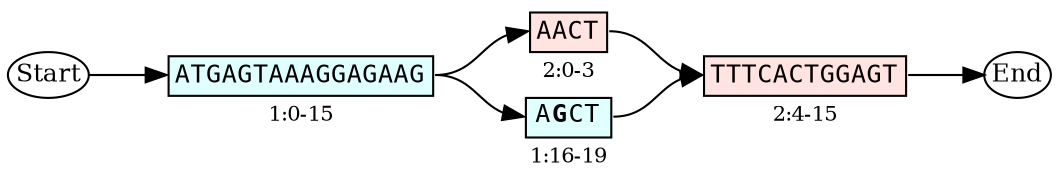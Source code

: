 strict digraph "" {
	graph [fontnames=svg,
		rankdir=LR,
		nodesep=0
	];
	node [label="\N"];
	start	[fontsize=12,
		height=0.3,
		label=Start,
		margin=0,
		width=0.45];
	1 	[label=<<TABLE BORDER='0' CELLBORDER='1'><TR><TD ALIGN='CENTER' BGCOLOR='LIGHTCYAN' PORT='seq'><FONT POINT-SIZE='12' FACE='Monospace'>ATGAGTAAAGGAGAAG</FONT></TD></TR><TR><TD BORDER='0' ALIGN='CENTER'><FONT POINT-SIZE='10'>1:0-15</FONT></TD></TR></TABLE>>,
		margin=0,
		shape=none];
	2	[label=<<TABLE BORDER='0' CELLBORDER='1'><TR><TD ALIGN='CENTER' BGCOLOR='MISTYROSE' PORT='seq'><FONT POINT-SIZE='12' FACE='Monospace'>TTTCACTGGAGT</FONT></TD></TR><TR><TD BORDER='0' ALIGN='CENTER'><FONT POINT-SIZE='10'>2:4-15</FONT></TD></TR></TABLE>>,
		margin=0,
		shape=none];
    4 	[label=<<TABLE BORDER='0' CELLBORDER='1'><TR><TD ALIGN='CENTER' BGCOLOR='MISTYROSE' PORT='seq'><FONT POINT-SIZE='12' FACE='Monospace'>AACT</FONT></TD></TR><TR><TD BORDER='0' ALIGN='CENTER'><FONT POINT-SIZE='10'>2:0-3</FONT></TD></TR></TABLE>>,
		margin=0,
		shape=none];
	3 	[label=<<TABLE BORDER='0' CELLBORDER='1'><TR><TD ALIGN='CENTER' BGCOLOR='LIGHTCYAN' PORT='seq'><FONT POINT-SIZE='12' FACE='Monospace'>A<B>G</B>CT</FONT></TD></TR><TR><TD BORDER='0' ALIGN='CENTER'><FONT POINT-SIZE='10'>1:16-19</FONT></TD></TR></TABLE>>,
		margin=0,
		shape=none];



	end	[fontsize=12,
		height=0.3,
		label=End,
		margin=0,
		width=0.45];

	start:e -> 1:seq:w;
	1:seq:e -> 4:seq:w;
	1:seq:e -> 3:seq:w;
    4:seq:e -> 2:seq:w;
    3:seq:e -> 2:seq:w;
	2:seq:e -> end:w;

}

